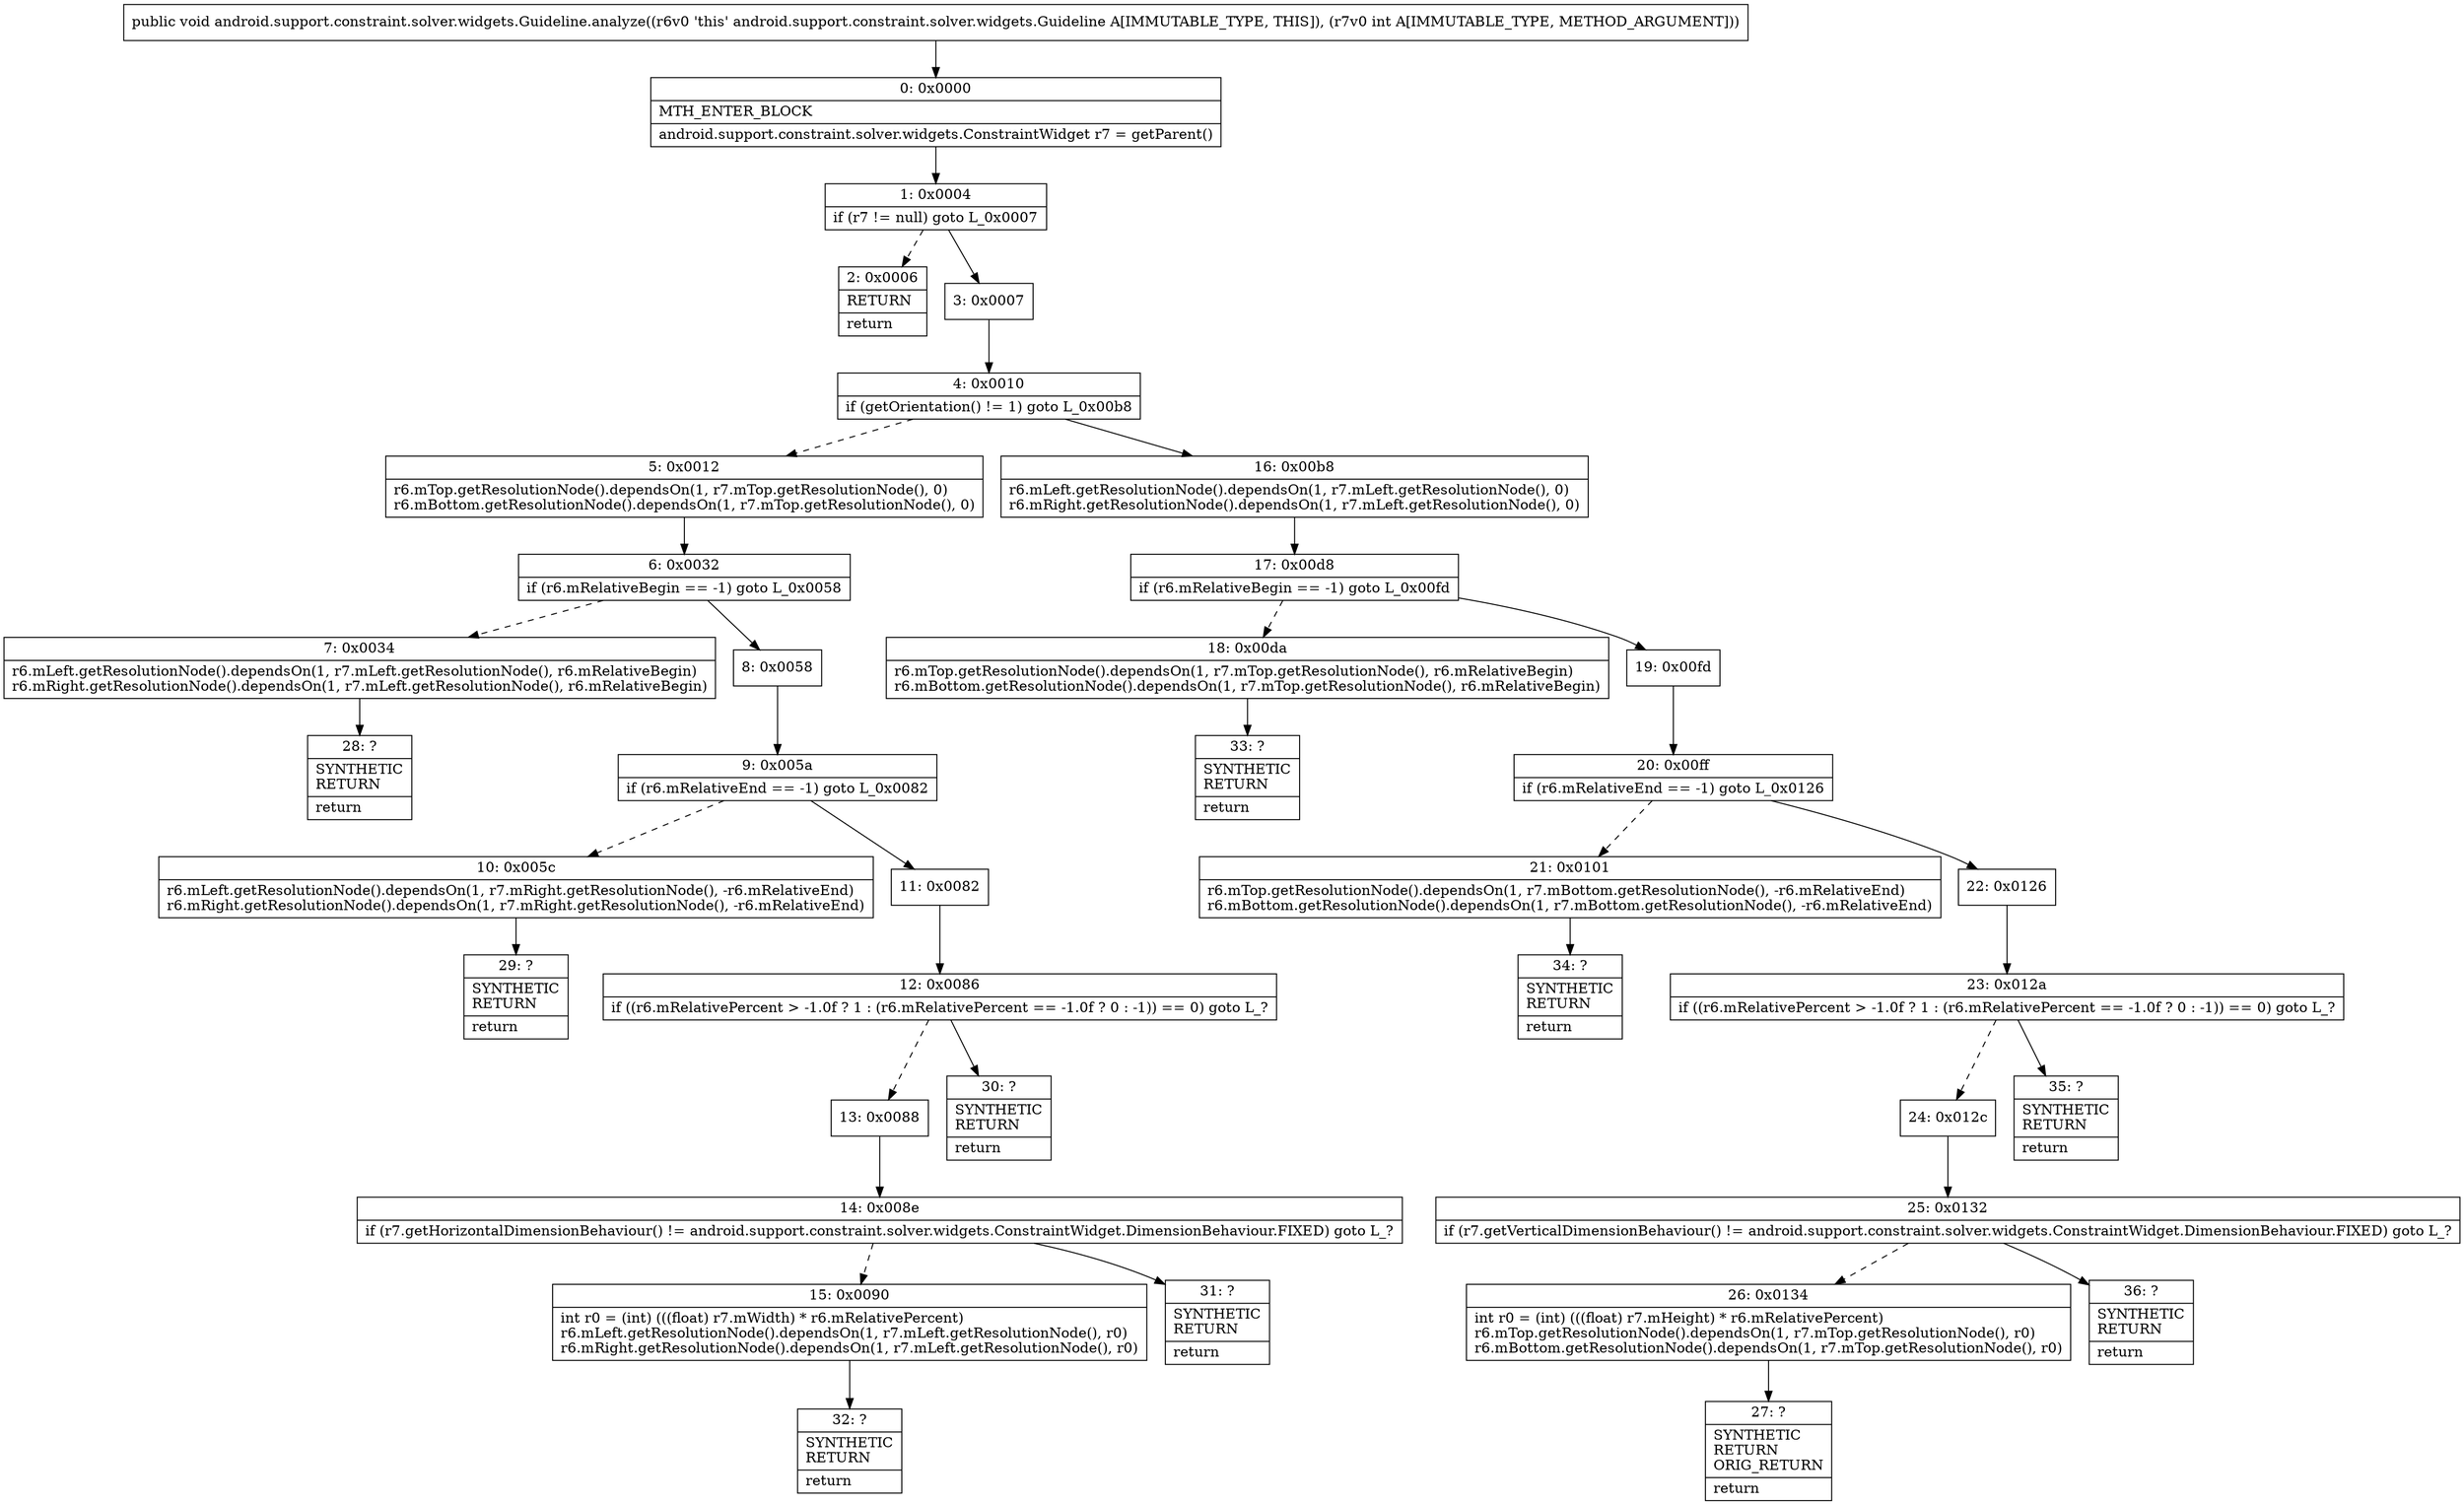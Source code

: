digraph "CFG forandroid.support.constraint.solver.widgets.Guideline.analyze(I)V" {
Node_0 [shape=record,label="{0\:\ 0x0000|MTH_ENTER_BLOCK\l|android.support.constraint.solver.widgets.ConstraintWidget r7 = getParent()\l}"];
Node_1 [shape=record,label="{1\:\ 0x0004|if (r7 != null) goto L_0x0007\l}"];
Node_2 [shape=record,label="{2\:\ 0x0006|RETURN\l|return\l}"];
Node_3 [shape=record,label="{3\:\ 0x0007}"];
Node_4 [shape=record,label="{4\:\ 0x0010|if (getOrientation() != 1) goto L_0x00b8\l}"];
Node_5 [shape=record,label="{5\:\ 0x0012|r6.mTop.getResolutionNode().dependsOn(1, r7.mTop.getResolutionNode(), 0)\lr6.mBottom.getResolutionNode().dependsOn(1, r7.mTop.getResolutionNode(), 0)\l}"];
Node_6 [shape=record,label="{6\:\ 0x0032|if (r6.mRelativeBegin == \-1) goto L_0x0058\l}"];
Node_7 [shape=record,label="{7\:\ 0x0034|r6.mLeft.getResolutionNode().dependsOn(1, r7.mLeft.getResolutionNode(), r6.mRelativeBegin)\lr6.mRight.getResolutionNode().dependsOn(1, r7.mLeft.getResolutionNode(), r6.mRelativeBegin)\l}"];
Node_8 [shape=record,label="{8\:\ 0x0058}"];
Node_9 [shape=record,label="{9\:\ 0x005a|if (r6.mRelativeEnd == \-1) goto L_0x0082\l}"];
Node_10 [shape=record,label="{10\:\ 0x005c|r6.mLeft.getResolutionNode().dependsOn(1, r7.mRight.getResolutionNode(), \-r6.mRelativeEnd)\lr6.mRight.getResolutionNode().dependsOn(1, r7.mRight.getResolutionNode(), \-r6.mRelativeEnd)\l}"];
Node_11 [shape=record,label="{11\:\ 0x0082}"];
Node_12 [shape=record,label="{12\:\ 0x0086|if ((r6.mRelativePercent \> \-1.0f ? 1 : (r6.mRelativePercent == \-1.0f ? 0 : \-1)) == 0) goto L_?\l}"];
Node_13 [shape=record,label="{13\:\ 0x0088}"];
Node_14 [shape=record,label="{14\:\ 0x008e|if (r7.getHorizontalDimensionBehaviour() != android.support.constraint.solver.widgets.ConstraintWidget.DimensionBehaviour.FIXED) goto L_?\l}"];
Node_15 [shape=record,label="{15\:\ 0x0090|int r0 = (int) (((float) r7.mWidth) * r6.mRelativePercent)\lr6.mLeft.getResolutionNode().dependsOn(1, r7.mLeft.getResolutionNode(), r0)\lr6.mRight.getResolutionNode().dependsOn(1, r7.mLeft.getResolutionNode(), r0)\l}"];
Node_16 [shape=record,label="{16\:\ 0x00b8|r6.mLeft.getResolutionNode().dependsOn(1, r7.mLeft.getResolutionNode(), 0)\lr6.mRight.getResolutionNode().dependsOn(1, r7.mLeft.getResolutionNode(), 0)\l}"];
Node_17 [shape=record,label="{17\:\ 0x00d8|if (r6.mRelativeBegin == \-1) goto L_0x00fd\l}"];
Node_18 [shape=record,label="{18\:\ 0x00da|r6.mTop.getResolutionNode().dependsOn(1, r7.mTop.getResolutionNode(), r6.mRelativeBegin)\lr6.mBottom.getResolutionNode().dependsOn(1, r7.mTop.getResolutionNode(), r6.mRelativeBegin)\l}"];
Node_19 [shape=record,label="{19\:\ 0x00fd}"];
Node_20 [shape=record,label="{20\:\ 0x00ff|if (r6.mRelativeEnd == \-1) goto L_0x0126\l}"];
Node_21 [shape=record,label="{21\:\ 0x0101|r6.mTop.getResolutionNode().dependsOn(1, r7.mBottom.getResolutionNode(), \-r6.mRelativeEnd)\lr6.mBottom.getResolutionNode().dependsOn(1, r7.mBottom.getResolutionNode(), \-r6.mRelativeEnd)\l}"];
Node_22 [shape=record,label="{22\:\ 0x0126}"];
Node_23 [shape=record,label="{23\:\ 0x012a|if ((r6.mRelativePercent \> \-1.0f ? 1 : (r6.mRelativePercent == \-1.0f ? 0 : \-1)) == 0) goto L_?\l}"];
Node_24 [shape=record,label="{24\:\ 0x012c}"];
Node_25 [shape=record,label="{25\:\ 0x0132|if (r7.getVerticalDimensionBehaviour() != android.support.constraint.solver.widgets.ConstraintWidget.DimensionBehaviour.FIXED) goto L_?\l}"];
Node_26 [shape=record,label="{26\:\ 0x0134|int r0 = (int) (((float) r7.mHeight) * r6.mRelativePercent)\lr6.mTop.getResolutionNode().dependsOn(1, r7.mTop.getResolutionNode(), r0)\lr6.mBottom.getResolutionNode().dependsOn(1, r7.mTop.getResolutionNode(), r0)\l}"];
Node_27 [shape=record,label="{27\:\ ?|SYNTHETIC\lRETURN\lORIG_RETURN\l|return\l}"];
Node_28 [shape=record,label="{28\:\ ?|SYNTHETIC\lRETURN\l|return\l}"];
Node_29 [shape=record,label="{29\:\ ?|SYNTHETIC\lRETURN\l|return\l}"];
Node_30 [shape=record,label="{30\:\ ?|SYNTHETIC\lRETURN\l|return\l}"];
Node_31 [shape=record,label="{31\:\ ?|SYNTHETIC\lRETURN\l|return\l}"];
Node_32 [shape=record,label="{32\:\ ?|SYNTHETIC\lRETURN\l|return\l}"];
Node_33 [shape=record,label="{33\:\ ?|SYNTHETIC\lRETURN\l|return\l}"];
Node_34 [shape=record,label="{34\:\ ?|SYNTHETIC\lRETURN\l|return\l}"];
Node_35 [shape=record,label="{35\:\ ?|SYNTHETIC\lRETURN\l|return\l}"];
Node_36 [shape=record,label="{36\:\ ?|SYNTHETIC\lRETURN\l|return\l}"];
MethodNode[shape=record,label="{public void android.support.constraint.solver.widgets.Guideline.analyze((r6v0 'this' android.support.constraint.solver.widgets.Guideline A[IMMUTABLE_TYPE, THIS]), (r7v0 int A[IMMUTABLE_TYPE, METHOD_ARGUMENT])) }"];
MethodNode -> Node_0;
Node_0 -> Node_1;
Node_1 -> Node_2[style=dashed];
Node_1 -> Node_3;
Node_3 -> Node_4;
Node_4 -> Node_5[style=dashed];
Node_4 -> Node_16;
Node_5 -> Node_6;
Node_6 -> Node_7[style=dashed];
Node_6 -> Node_8;
Node_7 -> Node_28;
Node_8 -> Node_9;
Node_9 -> Node_10[style=dashed];
Node_9 -> Node_11;
Node_10 -> Node_29;
Node_11 -> Node_12;
Node_12 -> Node_13[style=dashed];
Node_12 -> Node_30;
Node_13 -> Node_14;
Node_14 -> Node_15[style=dashed];
Node_14 -> Node_31;
Node_15 -> Node_32;
Node_16 -> Node_17;
Node_17 -> Node_18[style=dashed];
Node_17 -> Node_19;
Node_18 -> Node_33;
Node_19 -> Node_20;
Node_20 -> Node_21[style=dashed];
Node_20 -> Node_22;
Node_21 -> Node_34;
Node_22 -> Node_23;
Node_23 -> Node_24[style=dashed];
Node_23 -> Node_35;
Node_24 -> Node_25;
Node_25 -> Node_26[style=dashed];
Node_25 -> Node_36;
Node_26 -> Node_27;
}

